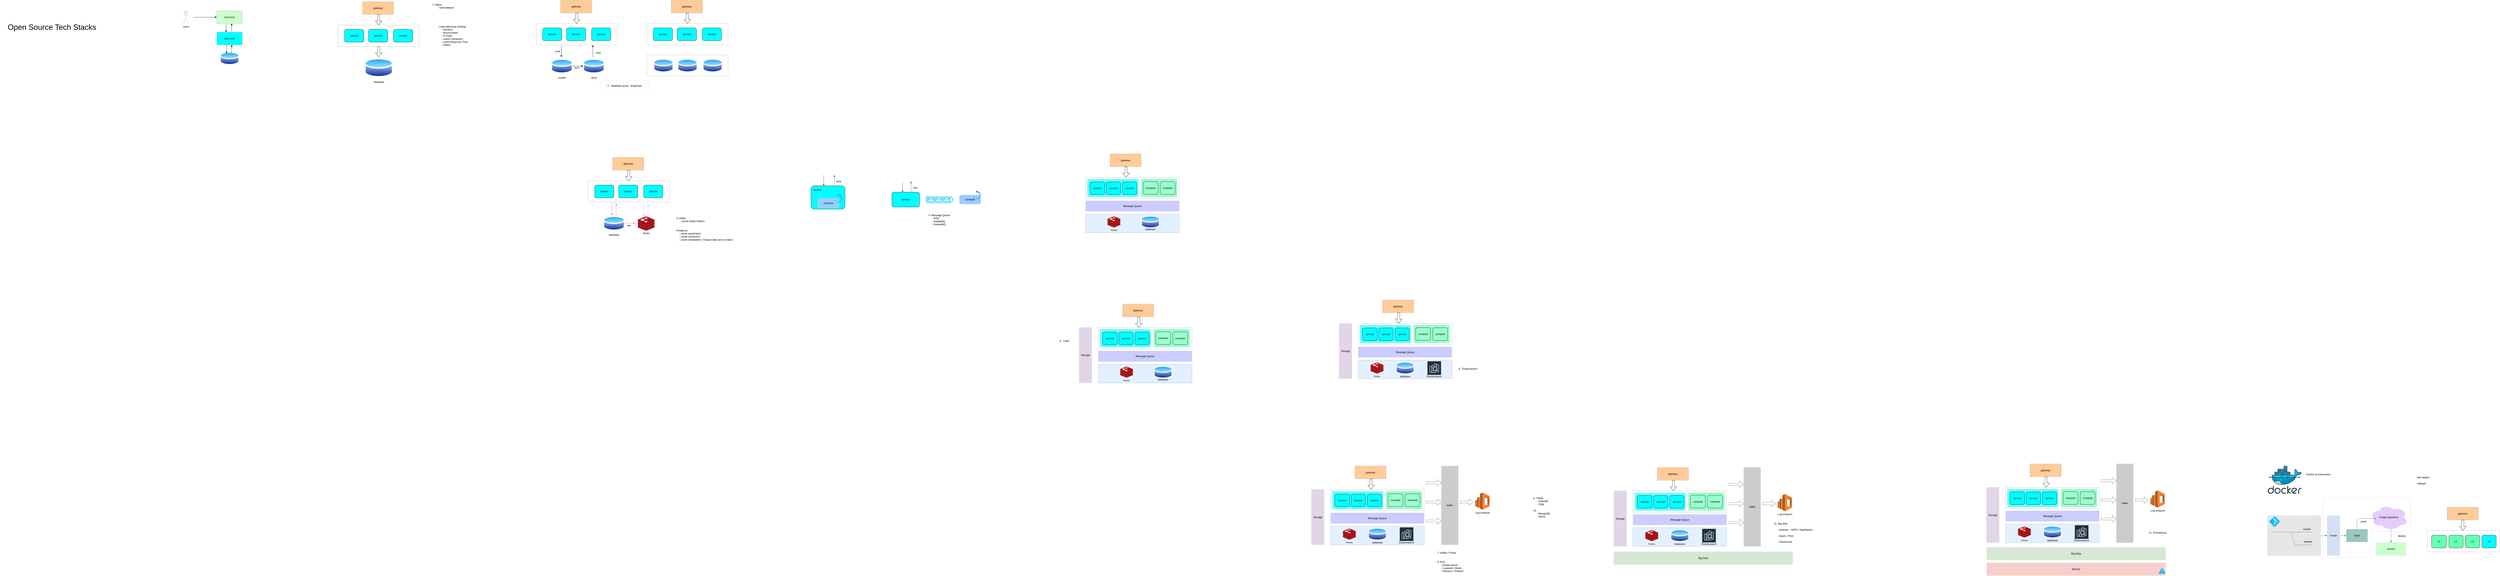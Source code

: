 <mxfile version="14.6.13" type="device"><diagram id="iw6_hsWJocSNKNOqaCIy" name="第 1 页"><mxGraphModel dx="1964" dy="533" grid="1" gridSize="10" guides="1" tooltips="1" connect="1" arrows="1" fold="1" page="1" pageScale="1" pageWidth="827" pageHeight="1169" math="0" shadow="0"><root><mxCell id="0"/><mxCell id="1" parent="0"/><mxCell id="_ILxwFaItza7hz2wW7-1-382" value="" style="rounded=0;whiteSpace=wrap;html=1;strokeColor=#D5E8D4;fillColor=#E6E6E6;" parent="1" vertex="1"><mxGeometry x="9990" y="2483.5" width="250" height="187.5" as="geometry"/></mxCell><mxCell id="_ILxwFaItza7hz2wW7-1-224" value="" style="rounded=0;whiteSpace=wrap;html=1;strokeColor=#B3B3B3;" parent="1" vertex="1"><mxGeometry x="4440" y="894.66" width="440" height="100" as="geometry"/></mxCell><mxCell id="_ILxwFaItza7hz2wW7-1-238" value="" style="rounded=0;whiteSpace=wrap;html=1;strokeColor=#D5E8D4;fillColor=#66FFFF;" parent="1" vertex="1"><mxGeometry x="4447.74" y="902.94" width="239.47" height="84.44" as="geometry"/></mxCell><mxCell id="_ILxwFaItza7hz2wW7-1-237" value="" style="rounded=0;whiteSpace=wrap;html=1;strokeColor=#D5E8D4;fillColor=#99FFCC;" parent="1" vertex="1"><mxGeometry x="4700" y="902.44" width="170" height="84.44" as="geometry"/></mxCell><mxCell id="_ILxwFaItza7hz2wW7-1-74" value="" style="rounded=0;whiteSpace=wrap;html=1;strokeColor=#B3B3B3;" parent="1" vertex="1"><mxGeometry x="2379.99" y="320" width="381" height="100" as="geometry"/></mxCell><mxCell id="_ILxwFaItza7hz2wW7-1-56" value="" style="rounded=0;whiteSpace=wrap;html=1;strokeColor=#B3B3B3;" parent="1" vertex="1"><mxGeometry x="2380" y="173" width="381" height="100" as="geometry"/></mxCell><mxCell id="_ILxwFaItza7hz2wW7-1-1" value="" style="rounded=0;whiteSpace=wrap;html=1;strokeColor=#B3B3B3;" parent="1" vertex="1"><mxGeometry x="930" y="180" width="381" height="100" as="geometry"/></mxCell><mxCell id="_ILxwFaItza7hz2wW7-1-2" value="service" style="rounded=1;whiteSpace=wrap;html=1;fillColor=#00FFFF;" parent="1" vertex="1"><mxGeometry x="960" y="200" width="90" height="60" as="geometry"/></mxCell><mxCell id="_ILxwFaItza7hz2wW7-1-8" value="database" style="aspect=fixed;perimeter=ellipsePerimeter;html=1;align=center;shadow=0;dashed=0;spacingTop=3;image;image=img/lib/active_directory/database.svg;strokeColor=#B3B3B3;fillColor=#B3FF66;" parent="1" vertex="1"><mxGeometry x="1052.93" y="330" width="135.14" height="100" as="geometry"/></mxCell><mxCell id="_ILxwFaItza7hz2wW7-1-9" value="service" style="rounded=1;whiteSpace=wrap;html=1;fillColor=#00FFFF;" parent="1" vertex="1"><mxGeometry x="1072.57" y="200" width="90" height="60" as="geometry"/></mxCell><mxCell id="_ILxwFaItza7hz2wW7-1-10" value="service" style="rounded=1;whiteSpace=wrap;html=1;fillColor=#00FFFF;" parent="1" vertex="1"><mxGeometry x="1190" y="200" width="90" height="60" as="geometry"/></mxCell><mxCell id="_ILxwFaItza7hz2wW7-1-11" value="" style="shape=flexArrow;endArrow=classic;html=1;exitX=0.5;exitY=1;exitDx=0;exitDy=0;entryX=0.5;entryY=0;entryDx=0;entryDy=0;" parent="1" source="_ILxwFaItza7hz2wW7-1-1" target="_ILxwFaItza7hz2wW7-1-8" edge="1"><mxGeometry width="50" height="50" relative="1" as="geometry"><mxPoint x="1150" y="370" as="sourcePoint"/><mxPoint x="1200" y="320" as="targetPoint"/></mxGeometry></mxCell><mxCell id="_ILxwFaItza7hz2wW7-1-13" value="" style="aspect=fixed;perimeter=ellipsePerimeter;html=1;align=center;shadow=0;dashed=0;spacingTop=3;image;image=img/lib/active_directory/database.svg;strokeColor=#B3B3B3;fillColor=#00FFFF;" parent="1" vertex="1"><mxGeometry x="374.73" y="303" width="90.54" height="67" as="geometry"/></mxCell><mxCell id="_ILxwFaItza7hz2wW7-1-14" value="back end" style="rounded=0;whiteSpace=wrap;html=1;strokeColor=#B3B3B3;fillColor=#00FFFF;" parent="1" vertex="1"><mxGeometry x="360" y="213" width="120" height="60" as="geometry"/></mxCell><mxCell id="_ILxwFaItza7hz2wW7-1-15" value="front end" style="rounded=0;whiteSpace=wrap;html=1;strokeColor=#B3B3B3;fillColor=#CCFFCC;" parent="1" vertex="1"><mxGeometry x="360" y="113" width="120" height="60" as="geometry"/></mxCell><mxCell id="_ILxwFaItza7hz2wW7-1-16" value="users" style="shape=umlActor;verticalLabelPosition=bottom;verticalAlign=top;html=1;outlineConnect=0;strokeColor=#B3B3B3;fillColor=#CCFFCC;" parent="1" vertex="1"><mxGeometry x="200" y="113" width="30" height="60" as="geometry"/></mxCell><mxCell id="_ILxwFaItza7hz2wW7-1-19" value="" style="endArrow=classic;html=1;entryX=0;entryY=0.5;entryDx=0;entryDy=0;" parent="1" target="_ILxwFaItza7hz2wW7-1-15" edge="1"><mxGeometry width="50" height="50" relative="1" as="geometry"><mxPoint x="250" y="143" as="sourcePoint"/><mxPoint x="600" y="303" as="targetPoint"/></mxGeometry></mxCell><mxCell id="_ILxwFaItza7hz2wW7-1-20" value="" style="endArrow=classic;html=1;exitX=0.45;exitY=1;exitDx=0;exitDy=0;exitPerimeter=0;entryX=0.45;entryY=0;entryDx=0;entryDy=0;entryPerimeter=0;" parent="1" edge="1"><mxGeometry width="50" height="50" relative="1" as="geometry"><mxPoint x="404" y="173" as="sourcePoint"/><mxPoint x="404" y="213" as="targetPoint"/></mxGeometry></mxCell><mxCell id="_ILxwFaItza7hz2wW7-1-21" value="" style="endArrow=classic;html=1;exitX=0.45;exitY=1;exitDx=0;exitDy=0;exitPerimeter=0;entryX=0.45;entryY=0;entryDx=0;entryDy=0;entryPerimeter=0;" parent="1" edge="1"><mxGeometry width="50" height="50" relative="1" as="geometry"><mxPoint x="405.5" y="273" as="sourcePoint"/><mxPoint x="405.5" y="313" as="targetPoint"/></mxGeometry></mxCell><mxCell id="_ILxwFaItza7hz2wW7-1-22" value="" style="endArrow=classic;html=1;" parent="1" edge="1"><mxGeometry width="50" height="50" relative="1" as="geometry"><mxPoint x="430" y="313" as="sourcePoint"/><mxPoint x="430" y="273" as="targetPoint"/></mxGeometry></mxCell><mxCell id="_ILxwFaItza7hz2wW7-1-23" value="" style="endArrow=classic;html=1;" parent="1" edge="1"><mxGeometry width="50" height="50" relative="1" as="geometry"><mxPoint x="430" y="213" as="sourcePoint"/><mxPoint x="430" y="173" as="targetPoint"/></mxGeometry></mxCell><mxCell id="_ILxwFaItza7hz2wW7-1-25" value="gateway" style="rounded=0;whiteSpace=wrap;html=1;strokeColor=#B3B3B3;fillColor=#FFCC99;" parent="1" vertex="1"><mxGeometry x="1044.03" y="70" width="147.07" height="60" as="geometry"/></mxCell><mxCell id="_ILxwFaItza7hz2wW7-1-26" value="" style="shape=flexArrow;endArrow=classic;html=1;exitX=0.5;exitY=1;exitDx=0;exitDy=0;entryX=0.5;entryY=0;entryDx=0;entryDy=0;" parent="1" edge="1"><mxGeometry width="50" height="50" relative="1" as="geometry"><mxPoint x="1120.08" y="130" as="sourcePoint"/><mxPoint x="1120.08" y="180" as="targetPoint"/></mxGeometry></mxCell><mxCell id="_ILxwFaItza7hz2wW7-1-27" value="1. Nginx:&amp;nbsp;&lt;br&gt;&amp;nbsp; &amp;nbsp; &amp;nbsp; &amp;nbsp; &amp;nbsp; load balance" style="text;html=1;strokeColor=none;fillColor=none;align=left;verticalAlign=top;whiteSpace=wrap;rounded=0;" parent="1" vertex="1"><mxGeometry x="1370" y="70" width="170" height="100" as="geometry"/></mxCell><mxCell id="_ILxwFaItza7hz2wW7-1-28" value="Load balancing strategy:&lt;br&gt;&amp;nbsp; &amp;nbsp; - Random&lt;br&gt;&amp;nbsp; &amp;nbsp; - Round Robin&lt;br&gt;&amp;nbsp; &amp;nbsp; - IP Hash&amp;nbsp;&lt;br&gt;&amp;nbsp; &amp;nbsp; - Least Connection&lt;br&gt;&amp;nbsp; &amp;nbsp; - Least Response Time&lt;br&gt;&amp;nbsp; &amp;nbsp; - Others&amp;nbsp;" style="text;html=1;strokeColor=none;fillColor=none;align=left;verticalAlign=top;whiteSpace=wrap;rounded=0;" parent="1" vertex="1"><mxGeometry x="1400" y="173" width="170" height="117" as="geometry"/></mxCell><mxCell id="_ILxwFaItza7hz2wW7-1-31" value="" style="rounded=0;whiteSpace=wrap;html=1;strokeColor=#B3B3B3;" parent="1" vertex="1"><mxGeometry x="1860" y="173" width="381" height="100" as="geometry"/></mxCell><mxCell id="_ILxwFaItza7hz2wW7-1-32" value="service" style="rounded=1;whiteSpace=wrap;html=1;fillColor=#00FFFF;" parent="1" vertex="1"><mxGeometry x="1890" y="193" width="90" height="60" as="geometry"/></mxCell><mxCell id="_ILxwFaItza7hz2wW7-1-33" value="master" style="aspect=fixed;perimeter=ellipsePerimeter;html=1;align=center;shadow=0;dashed=0;spacingTop=3;image;image=img/lib/active_directory/database.svg;strokeColor=#B3B3B3;fillColor=#B3FF66;" parent="1" vertex="1"><mxGeometry x="1930" y="335" width="101.35" height="75" as="geometry"/></mxCell><mxCell id="_ILxwFaItza7hz2wW7-1-34" value="service" style="rounded=1;whiteSpace=wrap;html=1;fillColor=#00FFFF;" parent="1" vertex="1"><mxGeometry x="2002.57" y="193" width="90" height="60" as="geometry"/></mxCell><mxCell id="_ILxwFaItza7hz2wW7-1-35" value="service" style="rounded=1;whiteSpace=wrap;html=1;fillColor=#00FFFF;" parent="1" vertex="1"><mxGeometry x="2120" y="193" width="90" height="60" as="geometry"/></mxCell><mxCell id="_ILxwFaItza7hz2wW7-1-37" value="gateway" style="rounded=0;whiteSpace=wrap;html=1;strokeColor=#B3B3B3;fillColor=#FFCC99;" parent="1" vertex="1"><mxGeometry x="1974.03" y="63" width="147.07" height="60" as="geometry"/></mxCell><mxCell id="_ILxwFaItza7hz2wW7-1-38" value="" style="shape=flexArrow;endArrow=classic;html=1;exitX=0.5;exitY=1;exitDx=0;exitDy=0;entryX=0.5;entryY=0;entryDx=0;entryDy=0;" parent="1" edge="1"><mxGeometry width="50" height="50" relative="1" as="geometry"><mxPoint x="2050.08" y="123" as="sourcePoint"/><mxPoint x="2050.08" y="173" as="targetPoint"/></mxGeometry></mxCell><mxCell id="_ILxwFaItza7hz2wW7-1-42" value="slave" style="aspect=fixed;perimeter=ellipsePerimeter;html=1;align=center;shadow=0;dashed=0;spacingTop=3;image;image=img/lib/active_directory/database.svg;strokeColor=#B3B3B3;fillColor=#B3FF66;" parent="1" vertex="1"><mxGeometry x="2080" y="335" width="101.35" height="75" as="geometry"/></mxCell><mxCell id="_ILxwFaItza7hz2wW7-1-48" value="" style="endArrow=classic;html=1;exitX=1;exitY=0.5;exitDx=0;exitDy=0;entryX=0;entryY=0.5;entryDx=0;entryDy=0;" parent="1" source="_ILxwFaItza7hz2wW7-1-33" target="_ILxwFaItza7hz2wW7-1-42" edge="1"><mxGeometry width="50" height="50" relative="1" as="geometry"><mxPoint x="2030" y="330" as="sourcePoint"/><mxPoint x="2080" y="280" as="targetPoint"/></mxGeometry></mxCell><mxCell id="_ILxwFaItza7hz2wW7-1-49" value="" style="endArrow=classic;html=1;exitX=0.311;exitY=1.012;exitDx=0;exitDy=0;exitPerimeter=0;" parent="1" source="_ILxwFaItza7hz2wW7-1-31" edge="1"><mxGeometry width="50" height="50" relative="1" as="geometry"><mxPoint x="2030" y="330" as="sourcePoint"/><mxPoint x="1978" y="330" as="targetPoint"/></mxGeometry></mxCell><mxCell id="_ILxwFaItza7hz2wW7-1-50" value="write" style="edgeLabel;html=1;align=center;verticalAlign=middle;resizable=0;points=[];" parent="_ILxwFaItza7hz2wW7-1-49" vertex="1" connectable="0"><mxGeometry x="-0.074" y="-3" relative="1" as="geometry"><mxPoint x="-15" y="3" as="offset"/></mxGeometry></mxCell><mxCell id="_ILxwFaItza7hz2wW7-1-51" value="sync" style="text;html=1;align=center;verticalAlign=middle;resizable=0;points=[];autosize=1;strokeColor=none;" parent="1" vertex="1"><mxGeometry x="2031.35" y="370" width="40" height="20" as="geometry"/></mxCell><mxCell id="_ILxwFaItza7hz2wW7-1-52" value="" style="endArrow=classic;html=1;" parent="1" edge="1"><mxGeometry width="50" height="50" relative="1" as="geometry"><mxPoint x="2126" y="330" as="sourcePoint"/><mxPoint x="2126" y="274" as="targetPoint"/></mxGeometry></mxCell><mxCell id="_ILxwFaItza7hz2wW7-1-54" value="read" style="text;html=1;align=center;verticalAlign=middle;resizable=0;points=[];autosize=1;strokeColor=none;" parent="1" vertex="1"><mxGeometry x="2130" y="300" width="40" height="20" as="geometry"/></mxCell><mxCell id="_ILxwFaItza7hz2wW7-1-57" value="service" style="rounded=1;whiteSpace=wrap;html=1;fillColor=#00FFFF;" parent="1" vertex="1"><mxGeometry x="2410" y="193" width="90" height="60" as="geometry"/></mxCell><mxCell id="_ILxwFaItza7hz2wW7-1-58" value="" style="aspect=fixed;perimeter=ellipsePerimeter;html=1;align=center;shadow=0;dashed=0;spacingTop=3;image;image=img/lib/active_directory/database.svg;strokeColor=#B3B3B3;fillColor=#B3FF66;" parent="1" vertex="1"><mxGeometry x="2410" y="335" width="94.59" height="70" as="geometry"/></mxCell><mxCell id="_ILxwFaItza7hz2wW7-1-59" value="service" style="rounded=1;whiteSpace=wrap;html=1;fillColor=#00FFFF;" parent="1" vertex="1"><mxGeometry x="2522.57" y="193" width="90" height="60" as="geometry"/></mxCell><mxCell id="_ILxwFaItza7hz2wW7-1-60" value="service" style="rounded=1;whiteSpace=wrap;html=1;fillColor=#00FFFF;" parent="1" vertex="1"><mxGeometry x="2640" y="193" width="90" height="60" as="geometry"/></mxCell><mxCell id="_ILxwFaItza7hz2wW7-1-61" value="gateway" style="rounded=0;whiteSpace=wrap;html=1;strokeColor=#B3B3B3;fillColor=#FFCC99;" parent="1" vertex="1"><mxGeometry x="2494.03" y="63" width="147.07" height="60" as="geometry"/></mxCell><mxCell id="_ILxwFaItza7hz2wW7-1-62" value="" style="shape=flexArrow;endArrow=classic;html=1;exitX=0.5;exitY=1;exitDx=0;exitDy=0;entryX=0.5;entryY=0;entryDx=0;entryDy=0;" parent="1" edge="1"><mxGeometry width="50" height="50" relative="1" as="geometry"><mxPoint x="2570.08" y="123" as="sourcePoint"/><mxPoint x="2570.08" y="173" as="targetPoint"/></mxGeometry></mxCell><mxCell id="_ILxwFaItza7hz2wW7-1-72" value="" style="aspect=fixed;perimeter=ellipsePerimeter;html=1;align=center;shadow=0;dashed=0;spacingTop=3;image;image=img/lib/active_directory/database.svg;strokeColor=#B3B3B3;fillColor=#B3FF66;" parent="1" vertex="1"><mxGeometry x="2523.2" y="335" width="94.59" height="70" as="geometry"/></mxCell><mxCell id="_ILxwFaItza7hz2wW7-1-73" value="" style="aspect=fixed;perimeter=ellipsePerimeter;html=1;align=center;shadow=0;dashed=0;spacingTop=3;image;image=img/lib/active_directory/database.svg;strokeColor=#B3B3B3;fillColor=#B3FF66;" parent="1" vertex="1"><mxGeometry x="2641.1" y="335" width="94.59" height="70" as="geometry"/></mxCell><mxCell id="_ILxwFaItza7hz2wW7-1-77" value="2.&amp;nbsp; database proxy : kingshard" style="rounded=0;whiteSpace=wrap;html=1;strokeColor=#D5E8D4;fillColor=#FFFFFF;" parent="1" vertex="1"><mxGeometry x="2160" y="440" width="230" height="50" as="geometry"/></mxCell><mxCell id="_ILxwFaItza7hz2wW7-1-78" value="" style="rounded=0;whiteSpace=wrap;html=1;strokeColor=#B3B3B3;" parent="1" vertex="1"><mxGeometry x="2104.5" y="911.16" width="381" height="100" as="geometry"/></mxCell><mxCell id="_ILxwFaItza7hz2wW7-1-79" value="service" style="rounded=1;whiteSpace=wrap;html=1;fillColor=#00FFFF;" parent="1" vertex="1"><mxGeometry x="2134.5" y="931.16" width="90" height="60" as="geometry"/></mxCell><mxCell id="_ILxwFaItza7hz2wW7-1-80" value="database" style="aspect=fixed;perimeter=ellipsePerimeter;html=1;align=center;shadow=0;dashed=0;spacingTop=3;image;image=img/lib/active_directory/database.svg;strokeColor=#B3B3B3;fillColor=#B3FF66;" parent="1" vertex="1"><mxGeometry x="2174.5" y="1073.16" width="101.35" height="75" as="geometry"/></mxCell><mxCell id="_ILxwFaItza7hz2wW7-1-81" value="service" style="rounded=1;whiteSpace=wrap;html=1;fillColor=#00FFFF;" parent="1" vertex="1"><mxGeometry x="2247.07" y="931.16" width="90" height="60" as="geometry"/></mxCell><mxCell id="_ILxwFaItza7hz2wW7-1-82" value="service" style="rounded=1;whiteSpace=wrap;html=1;fillColor=#00FFFF;" parent="1" vertex="1"><mxGeometry x="2364.5" y="931.16" width="90" height="60" as="geometry"/></mxCell><mxCell id="_ILxwFaItza7hz2wW7-1-83" value="gateway" style="rounded=0;whiteSpace=wrap;html=1;strokeColor=#B3B3B3;fillColor=#FFCC99;" parent="1" vertex="1"><mxGeometry x="2218.53" y="801.16" width="147.07" height="60" as="geometry"/></mxCell><mxCell id="_ILxwFaItza7hz2wW7-1-84" value="" style="shape=flexArrow;endArrow=classic;html=1;exitX=0.5;exitY=1;exitDx=0;exitDy=0;entryX=0.5;entryY=0;entryDx=0;entryDy=0;" parent="1" edge="1"><mxGeometry width="50" height="50" relative="1" as="geometry"><mxPoint x="2294.58" y="861.16" as="sourcePoint"/><mxPoint x="2294.58" y="911.16" as="targetPoint"/></mxGeometry></mxCell><mxCell id="_ILxwFaItza7hz2wW7-1-86" value="" style="endArrow=classic;html=1;exitX=1;exitY=0.5;exitDx=0;exitDy=0;entryX=0;entryY=0.5;entryDx=0;entryDy=0;strokeColor=#FF6666;" parent="1" source="_ILxwFaItza7hz2wW7-1-80" edge="1"><mxGeometry width="50" height="50" relative="1" as="geometry"><mxPoint x="2274.5" y="1068.16" as="sourcePoint"/><mxPoint x="2324.5" y="1110.66" as="targetPoint"/></mxGeometry></mxCell><mxCell id="_ILxwFaItza7hz2wW7-1-89" value="set" style="text;html=1;align=center;verticalAlign=middle;resizable=0;points=[];autosize=1;strokeColor=none;" parent="1" vertex="1"><mxGeometry x="2280" y="1111.16" width="30" height="20" as="geometry"/></mxCell><mxCell id="_ILxwFaItza7hz2wW7-1-90" value="" style="endArrow=classic;html=1;fillColor=#66FFB3;strokeColor=#CC99FF;" parent="1" edge="1"><mxGeometry width="50" height="50" relative="1" as="geometry"><mxPoint x="2364.5" y="1019.66" as="sourcePoint"/><mxPoint x="2364.5" y="1076.66" as="targetPoint"/></mxGeometry></mxCell><mxCell id="_ILxwFaItza7hz2wW7-1-92" value="Redis" style="aspect=fixed;html=1;points=[];align=center;image;fontSize=12;image=img/lib/mscae/Cache_Redis_Product.svg;strokeColor=#D5E8D4;fillColor=#FFFFFF;" parent="1" vertex="1"><mxGeometry x="2337.07" y="1078.6" width="78.43" height="65.88" as="geometry"/></mxCell><mxCell id="_ILxwFaItza7hz2wW7-1-96" value="" style="endArrow=classic;html=1;strokeColor=#CC99FF;" parent="1" edge="1"><mxGeometry width="50" height="50" relative="1" as="geometry"><mxPoint x="2385.5" y="1076.16" as="sourcePoint"/><mxPoint x="2385.5" y="1020.16" as="targetPoint"/></mxGeometry></mxCell><mxCell id="_ILxwFaItza7hz2wW7-1-97" value="" style="endArrow=classic;html=1;fillColor=#66FFB3;strokeColor=#FF6666;" parent="1" edge="1"><mxGeometry width="50" height="50" relative="1" as="geometry"><mxPoint x="2215.5" y="1016.16" as="sourcePoint"/><mxPoint x="2215.5" y="1073.16" as="targetPoint"/></mxGeometry></mxCell><mxCell id="_ILxwFaItza7hz2wW7-1-99" value="" style="endArrow=classic;html=1;strokeColor=#FF6666;" parent="1" edge="1"><mxGeometry width="50" height="50" relative="1" as="geometry"><mxPoint x="2235.5" y="1073.16" as="sourcePoint"/><mxPoint x="2235.5" y="1017.16" as="targetPoint"/></mxGeometry></mxCell><mxCell id="_ILxwFaItza7hz2wW7-1-100" value="3. Redis&amp;nbsp;&lt;br&gt;&amp;nbsp; &amp;nbsp; &amp;nbsp; &amp;nbsp;Cache Aside Pattern&lt;br&gt;&lt;br&gt;&lt;br&gt;Problems:&lt;br&gt;&amp;nbsp; &amp;nbsp; - cache panetration&lt;br&gt;&amp;nbsp; &amp;nbsp; - cache avalanche&lt;br&gt;&amp;nbsp; &amp;nbsp; - cache breakdown ( hotspot data set is invalid )" style="text;html=1;strokeColor=none;fillColor=none;align=left;verticalAlign=top;whiteSpace=wrap;rounded=0;" parent="1" vertex="1"><mxGeometry x="2515.5" y="1073.16" width="290" height="128.88" as="geometry"/></mxCell><mxCell id="_ILxwFaItza7hz2wW7-1-101" value="" style="rounded=1;whiteSpace=wrap;html=1;fillColor=#00FFFF;" parent="1" vertex="1"><mxGeometry x="3150" y="934.22" width="160.01" height="110" as="geometry"/></mxCell><mxCell id="_ILxwFaItza7hz2wW7-1-102" value="compute" style="rounded=1;whiteSpace=wrap;html=1;strokeColor=#D5E8D4;fillColor=#99CCFF;" parent="1" vertex="1"><mxGeometry x="3182.01" y="994.22" width="100" height="43" as="geometry"/></mxCell><mxCell id="_ILxwFaItza7hz2wW7-1-103" value="service" style="text;html=1;strokeColor=none;fillColor=none;align=center;verticalAlign=middle;whiteSpace=wrap;rounded=0;" parent="1" vertex="1"><mxGeometry x="3160.01" y="944.22" width="40" height="20" as="geometry"/></mxCell><mxCell id="_ILxwFaItza7hz2wW7-1-105" value="" style="html=1;aspect=fixed;strokeColor=none;shadow=0;align=center;verticalAlign=top;fillColor=#3B8DF1;shape=mxgraph.gcp2.loading_2" parent="1" vertex="1"><mxGeometry x="3260" y="974.22" width="37.2" height="40" as="geometry"/></mxCell><mxCell id="_ILxwFaItza7hz2wW7-1-106" value="" style="endArrow=classic;html=1;strokeColor=#4D4D4D;fillColor=#66FFB3;" parent="1" edge="1"><mxGeometry width="50" height="50" relative="1" as="geometry"><mxPoint x="3210" y="884.22" as="sourcePoint"/><mxPoint x="3210" y="934.22" as="targetPoint"/></mxGeometry></mxCell><mxCell id="_ILxwFaItza7hz2wW7-1-107" value="" style="endArrow=classic;html=1;strokeColor=#4D4D4D;fillColor=#66FFB3;" parent="1" edge="1"><mxGeometry width="50" height="50" relative="1" as="geometry"><mxPoint x="3260" y="934.22" as="sourcePoint"/><mxPoint x="3260" y="884.22" as="targetPoint"/></mxGeometry></mxCell><mxCell id="_ILxwFaItza7hz2wW7-1-108" value="slow" style="text;html=1;align=center;verticalAlign=middle;resizable=0;points=[];autosize=1;strokeColor=none;" parent="1" vertex="1"><mxGeometry x="3260" y="904.22" width="40" height="20" as="geometry"/></mxCell><mxCell id="_ILxwFaItza7hz2wW7-1-109" value="service" style="rounded=1;whiteSpace=wrap;html=1;fillColor=#00FFFF;" parent="1" vertex="1"><mxGeometry x="3530" y="964.22" width="130" height="70" as="geometry"/></mxCell><mxCell id="_ILxwFaItza7hz2wW7-1-110" value="compute" style="rounded=1;whiteSpace=wrap;html=1;strokeColor=#D5E8D4;fillColor=#99CCFF;" parent="1" vertex="1"><mxGeometry x="3847.2" y="977.72" width="100" height="43" as="geometry"/></mxCell><mxCell id="_ILxwFaItza7hz2wW7-1-112" value="" style="html=1;aspect=fixed;strokeColor=none;shadow=0;align=center;verticalAlign=top;fillColor=#3B8DF1;shape=mxgraph.gcp2.loading_2" parent="1" vertex="1"><mxGeometry x="3910" y="957.72" width="37.2" height="40" as="geometry"/></mxCell><mxCell id="_ILxwFaItza7hz2wW7-1-113" value="" style="endArrow=classic;html=1;strokeColor=#4D4D4D;fillColor=#66FFB3;" parent="1" edge="1"><mxGeometry width="50" height="50" relative="1" as="geometry"><mxPoint x="3580" y="914.22" as="sourcePoint"/><mxPoint x="3580" y="964.22" as="targetPoint"/></mxGeometry></mxCell><mxCell id="_ILxwFaItza7hz2wW7-1-114" value="" style="endArrow=classic;html=1;strokeColor=#4D4D4D;fillColor=#66FFB3;" parent="1" edge="1"><mxGeometry width="50" height="50" relative="1" as="geometry"><mxPoint x="3620" y="964.22" as="sourcePoint"/><mxPoint x="3620" y="914.22" as="targetPoint"/></mxGeometry></mxCell><mxCell id="_ILxwFaItza7hz2wW7-1-115" value="fast" style="text;html=1;align=center;verticalAlign=middle;resizable=0;points=[];autosize=1;strokeColor=none;" parent="1" vertex="1"><mxGeometry x="3625" y="934.22" width="30" height="20" as="geometry"/></mxCell><mxCell id="_ILxwFaItza7hz2wW7-1-117" value="" style="verticalLabelPosition=bottom;html=1;verticalAlign=top;align=center;strokeColor=none;fillColor=#00BEF2;shape=mxgraph.azure.queue_generic;pointerEvents=1;" parent="1" vertex="1"><mxGeometry x="3690" y="984.22" width="130" height="31.12" as="geometry"/></mxCell><mxCell id="_ILxwFaItza7hz2wW7-1-119" value="4. Message Queue&lt;br&gt;&amp;nbsp; &amp;nbsp; &amp;nbsp;- NSQ&lt;br&gt;&amp;nbsp; &amp;nbsp; &amp;nbsp;- RabbitMQ&lt;br&gt;&amp;nbsp; &amp;nbsp; &amp;nbsp;- RocketMQ&lt;br&gt;&amp;nbsp;&amp;nbsp;" style="text;html=1;strokeColor=none;fillColor=none;align=left;verticalAlign=top;whiteSpace=wrap;rounded=0;" parent="1" vertex="1"><mxGeometry x="3700" y="1059.28" width="220" height="88.88" as="geometry"/></mxCell><mxCell id="_ILxwFaItza7hz2wW7-1-158" value="" style="shape=flexArrow;endArrow=classic;html=1;strokeColor=#666666;fillColor=#FFFFFF;" parent="1" edge="1"><mxGeometry width="50" height="50" relative="1" as="geometry"><mxPoint x="6197.64" y="2420.82" as="sourcePoint"/><mxPoint x="6260" y="2420" as="targetPoint"/></mxGeometry></mxCell><mxCell id="_ILxwFaItza7hz2wW7-1-159" value="7. Kafka / Pulsar&lt;br&gt;&lt;br&gt;&lt;br&gt;8. ELK&lt;br&gt;&amp;nbsp; &amp;nbsp; &amp;nbsp;- Elasticsearch&lt;br&gt;&amp;nbsp; &amp;nbsp; &amp;nbsp;- Logstash / Beats&lt;br&gt;&amp;nbsp; &amp;nbsp; &amp;nbsp;- Kinbana / Grafana" style="text;html=1;strokeColor=none;fillColor=none;align=left;verticalAlign=top;whiteSpace=wrap;rounded=0;" parent="1" vertex="1"><mxGeometry x="6090" y="2643.7" width="200" height="112.59" as="geometry"/></mxCell><mxCell id="_ILxwFaItza7hz2wW7-1-160" value="11. Big data&lt;br&gt;&lt;br&gt;&amp;nbsp; &amp;nbsp; &amp;nbsp;- Hadoop :&amp;nbsp; HDFS / MapRedue&lt;br&gt;&lt;br&gt;&amp;nbsp; &amp;nbsp; &amp;nbsp;- Spark / Flink&lt;br&gt;&lt;br&gt;&amp;nbsp; &amp;nbsp; &amp;nbsp;- ClickHouse" style="text;html=1;strokeColor=none;fillColor=none;align=left;verticalAlign=top;whiteSpace=wrap;rounded=0;" parent="1" vertex="1"><mxGeometry x="7670" y="2507.41" width="200" height="112.59" as="geometry"/></mxCell><mxCell id="_ILxwFaItza7hz2wW7-1-161" value="9. TSDB&lt;br&gt;&amp;nbsp; &amp;nbsp; &amp;nbsp;- InfluxDB&lt;br&gt;&amp;nbsp; &amp;nbsp; &amp;nbsp;- TiDB&lt;br&gt;&lt;br&gt;10&amp;nbsp; &amp;nbsp;&amp;nbsp;&lt;br&gt;&amp;nbsp; &amp;nbsp; &amp;nbsp;- MongoDB&lt;br&gt;&amp;nbsp; &amp;nbsp; &amp;nbsp;- Neo4j&lt;br&gt;&amp;nbsp; &amp;nbsp;" style="text;html=1;strokeColor=none;fillColor=none;align=left;verticalAlign=top;whiteSpace=wrap;rounded=0;" parent="1" vertex="1"><mxGeometry x="6540" y="2387.5" width="200" height="112.59" as="geometry"/></mxCell><mxCell id="_ILxwFaItza7hz2wW7-1-162" value="12. Prometheus" style="text;html=1;strokeColor=none;fillColor=none;align=left;verticalAlign=top;whiteSpace=wrap;rounded=0;" parent="1" vertex="1"><mxGeometry x="9430" y="2550.0" width="200" height="112.59" as="geometry"/></mxCell><mxCell id="_ILxwFaItza7hz2wW7-1-163" value="Docker &amp;amp; Kubernetes" style="text;html=1;strokeColor=none;fillColor=none;align=left;verticalAlign=top;whiteSpace=wrap;rounded=0;" parent="1" vertex="1"><mxGeometry x="10170" y="2275.5" width="180" height="45.5" as="geometry"/></mxCell><mxCell id="_ILxwFaItza7hz2wW7-1-164" value="" style="aspect=fixed;html=1;points=[];align=center;image;fontSize=12;image=img/lib/mscae/Docker.svg;strokeColor=#D5E8D4;fillColor=#CCCCCC;" parent="1" vertex="1"><mxGeometry x="9990.63" y="2250" width="159.76" height="131" as="geometry"/></mxCell><mxCell id="_ILxwFaItza7hz2wW7-1-223" value="" style="rounded=0;whiteSpace=wrap;html=1;strokeColor=#B3B3B3;fillColor=#E3F0FF;" parent="1" vertex="1"><mxGeometry x="4440" y="1067.75" width="440" height="87.41" as="geometry"/></mxCell><mxCell id="_ILxwFaItza7hz2wW7-1-225" value="service" style="rounded=1;whiteSpace=wrap;html=1;fillColor=#00FFFF;" parent="1" vertex="1"><mxGeometry x="4460" y="916.16" width="70" height="60" as="geometry"/></mxCell><mxCell id="_ILxwFaItza7hz2wW7-1-226" value="service" style="rounded=1;whiteSpace=wrap;html=1;fillColor=#00FFFF;" parent="1" vertex="1"><mxGeometry x="4536.79" y="916.16" width="67.43" height="60" as="geometry"/></mxCell><mxCell id="_ILxwFaItza7hz2wW7-1-227" value="compute" style="rounded=1;whiteSpace=wrap;html=1;fillColor=#99FFCC;" parent="1" vertex="1"><mxGeometry x="4710" y="914.66" width="70" height="60" as="geometry"/></mxCell><mxCell id="_ILxwFaItza7hz2wW7-1-228" value="gateway" style="rounded=0;whiteSpace=wrap;html=1;strokeColor=#B3B3B3;fillColor=#FFCC99;" parent="1" vertex="1"><mxGeometry x="4554.03" y="784.66" width="147.07" height="60" as="geometry"/></mxCell><mxCell id="_ILxwFaItza7hz2wW7-1-229" value="" style="shape=flexArrow;endArrow=classic;html=1;exitX=0.5;exitY=1;exitDx=0;exitDy=0;entryX=0.5;entryY=0;entryDx=0;entryDy=0;" parent="1" edge="1"><mxGeometry width="50" height="50" relative="1" as="geometry"><mxPoint x="4630.08" y="844.66" as="sourcePoint"/><mxPoint x="4630.08" y="894.66" as="targetPoint"/></mxGeometry></mxCell><mxCell id="_ILxwFaItza7hz2wW7-1-230" value="" style="aspect=fixed;perimeter=ellipsePerimeter;html=1;align=center;shadow=0;dashed=0;spacingTop=3;image;image=img/lib/active_directory/database.svg;strokeColor=#B3B3B3;fillColor=#B3FF66;" parent="1" vertex="1"><mxGeometry x="4700" y="1071.66" width="88.39" height="65.41" as="geometry"/></mxCell><mxCell id="_ILxwFaItza7hz2wW7-1-231" value="Redis" style="aspect=fixed;html=1;points=[];align=center;image;fontSize=12;image=img/lib/mscae/Cache_Redis_Product.svg;strokeColor=#D5E8D4;fillColor=#FFFFFF;" parent="1" vertex="1"><mxGeometry x="4542.49" y="1078.6" width="60.53" height="50.85" as="geometry"/></mxCell><mxCell id="_ILxwFaItza7hz2wW7-1-232" value="database" style="text;html=1;strokeColor=none;fillColor=none;align=center;verticalAlign=middle;whiteSpace=wrap;rounded=0;" parent="1" vertex="1"><mxGeometry x="4724.19" y="1129.45" width="40" height="20" as="geometry"/></mxCell><mxCell id="_ILxwFaItza7hz2wW7-1-235" value="Message Queue" style="rounded=0;whiteSpace=wrap;html=1;strokeColor=#D5E8D4;fillColor=#CCCCFF;" parent="1" vertex="1"><mxGeometry x="4440" y="1004.66" width="440" height="50" as="geometry"/></mxCell><mxCell id="_ILxwFaItza7hz2wW7-1-239" value="service" style="rounded=1;whiteSpace=wrap;html=1;fillColor=#00FFFF;" parent="1" vertex="1"><mxGeometry x="4612.57" y="916.16" width="67.43" height="60" as="geometry"/></mxCell><mxCell id="_ILxwFaItza7hz2wW7-1-240" value="compute" style="rounded=1;whiteSpace=wrap;html=1;fillColor=#99FFCC;" parent="1" vertex="1"><mxGeometry x="4790" y="915.16" width="70" height="60" as="geometry"/></mxCell><mxCell id="_ILxwFaItza7hz2wW7-1-241" value="" style="rounded=0;whiteSpace=wrap;html=1;strokeColor=#B3B3B3;" parent="1" vertex="1"><mxGeometry x="4499.25" y="1600" width="440" height="100" as="geometry"/></mxCell><mxCell id="_ILxwFaItza7hz2wW7-1-242" value="" style="rounded=0;whiteSpace=wrap;html=1;strokeColor=#D5E8D4;fillColor=#66FFFF;" parent="1" vertex="1"><mxGeometry x="4506.99" y="1608.28" width="239.47" height="84.44" as="geometry"/></mxCell><mxCell id="_ILxwFaItza7hz2wW7-1-243" value="" style="rounded=0;whiteSpace=wrap;html=1;strokeColor=#D5E8D4;fillColor=#99FFCC;" parent="1" vertex="1"><mxGeometry x="4759.25" y="1607.78" width="170" height="84.44" as="geometry"/></mxCell><mxCell id="_ILxwFaItza7hz2wW7-1-244" value="" style="rounded=0;whiteSpace=wrap;html=1;strokeColor=#B3B3B3;fillColor=#E3F0FF;" parent="1" vertex="1"><mxGeometry x="4499.25" y="1773.09" width="440" height="87.41" as="geometry"/></mxCell><mxCell id="_ILxwFaItza7hz2wW7-1-245" value="service" style="rounded=1;whiteSpace=wrap;html=1;fillColor=#00FFFF;" parent="1" vertex="1"><mxGeometry x="4519.25" y="1621.5" width="70" height="60" as="geometry"/></mxCell><mxCell id="_ILxwFaItza7hz2wW7-1-246" value="service" style="rounded=1;whiteSpace=wrap;html=1;fillColor=#00FFFF;" parent="1" vertex="1"><mxGeometry x="4596.04" y="1621.5" width="67.43" height="60" as="geometry"/></mxCell><mxCell id="_ILxwFaItza7hz2wW7-1-247" value="compute" style="rounded=1;whiteSpace=wrap;html=1;fillColor=#99FFCC;" parent="1" vertex="1"><mxGeometry x="4769.25" y="1620" width="70" height="60" as="geometry"/></mxCell><mxCell id="_ILxwFaItza7hz2wW7-1-248" value="gateway" style="rounded=0;whiteSpace=wrap;html=1;strokeColor=#B3B3B3;fillColor=#FFCC99;" parent="1" vertex="1"><mxGeometry x="4613.28" y="1490" width="147.07" height="60" as="geometry"/></mxCell><mxCell id="_ILxwFaItza7hz2wW7-1-249" value="" style="shape=flexArrow;endArrow=classic;html=1;exitX=0.5;exitY=1;exitDx=0;exitDy=0;entryX=0.5;entryY=0;entryDx=0;entryDy=0;" parent="1" edge="1"><mxGeometry width="50" height="50" relative="1" as="geometry"><mxPoint x="4689.33" y="1550" as="sourcePoint"/><mxPoint x="4689.33" y="1600" as="targetPoint"/></mxGeometry></mxCell><mxCell id="_ILxwFaItza7hz2wW7-1-250" value="" style="aspect=fixed;perimeter=ellipsePerimeter;html=1;align=center;shadow=0;dashed=0;spacingTop=3;image;image=img/lib/active_directory/database.svg;strokeColor=#B3B3B3;fillColor=#B3FF66;" parent="1" vertex="1"><mxGeometry x="4759.25" y="1777" width="88.39" height="65.41" as="geometry"/></mxCell><mxCell id="_ILxwFaItza7hz2wW7-1-251" value="Redis" style="aspect=fixed;html=1;points=[];align=center;image;fontSize=12;image=img/lib/mscae/Cache_Redis_Product.svg;strokeColor=#D5E8D4;fillColor=#FFFFFF;" parent="1" vertex="1"><mxGeometry x="4601.74" y="1783.94" width="60.53" height="50.85" as="geometry"/></mxCell><mxCell id="_ILxwFaItza7hz2wW7-1-252" value="database" style="text;html=1;strokeColor=none;fillColor=none;align=center;verticalAlign=middle;whiteSpace=wrap;rounded=0;" parent="1" vertex="1"><mxGeometry x="4783.44" y="1834.79" width="40" height="20" as="geometry"/></mxCell><mxCell id="_ILxwFaItza7hz2wW7-1-253" value="Storage" style="rounded=0;whiteSpace=wrap;html=1;strokeColor=#D5E8D4;fillColor=#E1D5E7;" parent="1" vertex="1"><mxGeometry x="4409.25" y="1600" width="60" height="260" as="geometry"/></mxCell><mxCell id="_ILxwFaItza7hz2wW7-1-254" value="5.&amp;nbsp; Ceph" style="text;html=1;align=center;verticalAlign=middle;resizable=0;points=[];autosize=1;strokeColor=none;" parent="1" vertex="1"><mxGeometry x="4310" y="1653.22" width="60" height="20" as="geometry"/></mxCell><mxCell id="_ILxwFaItza7hz2wW7-1-255" value="Message Queue" style="rounded=0;whiteSpace=wrap;html=1;strokeColor=#D5E8D4;fillColor=#CCCCFF;" parent="1" vertex="1"><mxGeometry x="4499.25" y="1710" width="440" height="50" as="geometry"/></mxCell><mxCell id="_ILxwFaItza7hz2wW7-1-256" value="service" style="rounded=1;whiteSpace=wrap;html=1;fillColor=#00FFFF;" parent="1" vertex="1"><mxGeometry x="4671.82" y="1621.5" width="67.43" height="60" as="geometry"/></mxCell><mxCell id="_ILxwFaItza7hz2wW7-1-257" value="compute" style="rounded=1;whiteSpace=wrap;html=1;fillColor=#99FFCC;" parent="1" vertex="1"><mxGeometry x="4849.25" y="1620.5" width="70" height="60" as="geometry"/></mxCell><mxCell id="_ILxwFaItza7hz2wW7-1-275" value="" style="rounded=0;whiteSpace=wrap;html=1;strokeColor=#B3B3B3;" parent="1" vertex="1"><mxGeometry x="5720" y="1580.5" width="440" height="100" as="geometry"/></mxCell><mxCell id="_ILxwFaItza7hz2wW7-1-276" value="" style="rounded=0;whiteSpace=wrap;html=1;strokeColor=#D5E8D4;fillColor=#66FFFF;" parent="1" vertex="1"><mxGeometry x="5727.74" y="1588.78" width="239.47" height="84.44" as="geometry"/></mxCell><mxCell id="_ILxwFaItza7hz2wW7-1-277" value="" style="rounded=0;whiteSpace=wrap;html=1;strokeColor=#D5E8D4;fillColor=#99FFCC;" parent="1" vertex="1"><mxGeometry x="5980" y="1588.28" width="170" height="84.44" as="geometry"/></mxCell><mxCell id="_ILxwFaItza7hz2wW7-1-278" value="" style="rounded=0;whiteSpace=wrap;html=1;strokeColor=#B3B3B3;fillColor=#E3F0FF;" parent="1" vertex="1"><mxGeometry x="5720" y="1753.09" width="440" height="87.41" as="geometry"/></mxCell><mxCell id="_ILxwFaItza7hz2wW7-1-279" value="service" style="rounded=1;whiteSpace=wrap;html=1;fillColor=#00FFFF;" parent="1" vertex="1"><mxGeometry x="5740" y="1602" width="70" height="60" as="geometry"/></mxCell><mxCell id="_ILxwFaItza7hz2wW7-1-280" value="service" style="rounded=1;whiteSpace=wrap;html=1;fillColor=#00FFFF;" parent="1" vertex="1"><mxGeometry x="5816.79" y="1602" width="67.43" height="60" as="geometry"/></mxCell><mxCell id="_ILxwFaItza7hz2wW7-1-281" value="compute" style="rounded=1;whiteSpace=wrap;html=1;fillColor=#99FFCC;" parent="1" vertex="1"><mxGeometry x="5990" y="1600.5" width="70" height="60" as="geometry"/></mxCell><mxCell id="_ILxwFaItza7hz2wW7-1-282" value="gateway" style="rounded=0;whiteSpace=wrap;html=1;strokeColor=#B3B3B3;fillColor=#FFCC99;" parent="1" vertex="1"><mxGeometry x="5834.03" y="1470.5" width="147.07" height="60" as="geometry"/></mxCell><mxCell id="_ILxwFaItza7hz2wW7-1-283" value="" style="shape=flexArrow;endArrow=classic;html=1;exitX=0.5;exitY=1;exitDx=0;exitDy=0;entryX=0.5;entryY=0;entryDx=0;entryDy=0;" parent="1" edge="1"><mxGeometry width="50" height="50" relative="1" as="geometry"><mxPoint x="5910.08" y="1530.5" as="sourcePoint"/><mxPoint x="5910.08" y="1580.5" as="targetPoint"/></mxGeometry></mxCell><mxCell id="_ILxwFaItza7hz2wW7-1-284" value="" style="aspect=fixed;perimeter=ellipsePerimeter;html=1;align=center;shadow=0;dashed=0;spacingTop=3;image;image=img/lib/active_directory/database.svg;strokeColor=#B3B3B3;fillColor=#B3FF66;" parent="1" vertex="1"><mxGeometry x="5895.81" y="1757.5" width="88.39" height="65.41" as="geometry"/></mxCell><mxCell id="_ILxwFaItza7hz2wW7-1-285" value="Redis" style="aspect=fixed;html=1;points=[];align=center;image;fontSize=12;image=img/lib/mscae/Cache_Redis_Product.svg;strokeColor=#D5E8D4;fillColor=#FFFFFF;" parent="1" vertex="1"><mxGeometry x="5778" y="1764.78" width="60.53" height="50.85" as="geometry"/></mxCell><mxCell id="_ILxwFaItza7hz2wW7-1-286" value="database" style="text;html=1;strokeColor=none;fillColor=none;align=center;verticalAlign=middle;whiteSpace=wrap;rounded=0;" parent="1" vertex="1"><mxGeometry x="5920.0" y="1820.0" width="40" height="20" as="geometry"/></mxCell><mxCell id="_ILxwFaItza7hz2wW7-1-287" value="Storage" style="rounded=0;whiteSpace=wrap;html=1;strokeColor=#D5E8D4;fillColor=#E1D5E7;" parent="1" vertex="1"><mxGeometry x="5630" y="1580.5" width="60" height="260" as="geometry"/></mxCell><mxCell id="_ILxwFaItza7hz2wW7-1-289" value="Message Queue" style="rounded=0;whiteSpace=wrap;html=1;strokeColor=#D5E8D4;fillColor=#CCCCFF;" parent="1" vertex="1"><mxGeometry x="5720" y="1690.5" width="440" height="50" as="geometry"/></mxCell><mxCell id="_ILxwFaItza7hz2wW7-1-290" value="service" style="rounded=1;whiteSpace=wrap;html=1;fillColor=#00FFFF;" parent="1" vertex="1"><mxGeometry x="5892.57" y="1602" width="67.43" height="60" as="geometry"/></mxCell><mxCell id="_ILxwFaItza7hz2wW7-1-291" value="compute" style="rounded=1;whiteSpace=wrap;html=1;fillColor=#99FFCC;" parent="1" vertex="1"><mxGeometry x="6070" y="1601" width="70" height="60" as="geometry"/></mxCell><mxCell id="_ILxwFaItza7hz2wW7-1-293" value="6.&amp;nbsp; Elasticsearch" style="text;html=1;strokeColor=none;fillColor=none;align=left;verticalAlign=top;whiteSpace=wrap;rounded=0;" parent="1" vertex="1"><mxGeometry x="6190" y="1780" width="158" height="40" as="geometry"/></mxCell><mxCell id="h3P0Hve5caTl_PRpcKnI-1" value="" style="edgeStyle=orthogonalEdgeStyle;rounded=0;orthogonalLoop=1;jettySize=auto;html=1;" edge="1" parent="1" source="_ILxwFaItza7hz2wW7-1-130" target="_ILxwFaItza7hz2wW7-1-294"><mxGeometry relative="1" as="geometry"/></mxCell><mxCell id="_ILxwFaItza7hz2wW7-1-130" value="" style="outlineConnect=0;fontColor=#232F3E;gradientColor=none;strokeColor=#ffffff;fillColor=#232F3E;dashed=0;verticalLabelPosition=middle;verticalAlign=bottom;align=center;html=1;whiteSpace=wrap;fontSize=10;fontStyle=1;spacing=3;shape=mxgraph.aws4.productIcon;prIcon=mxgraph.aws4.elasticsearch_service;" parent="1" vertex="1"><mxGeometry x="6044" y="1757.5" width="66" height="22.5" as="geometry"/></mxCell><mxCell id="_ILxwFaItza7hz2wW7-1-294" value="Elasticsearch" style="text;html=1;strokeColor=none;fillColor=none;align=center;verticalAlign=middle;whiteSpace=wrap;rounded=0;" parent="1" vertex="1"><mxGeometry x="6057.0" y="1820.0" width="40" height="20" as="geometry"/></mxCell><mxCell id="_ILxwFaItza7hz2wW7-1-295" value="" style="rounded=0;whiteSpace=wrap;html=1;strokeColor=#B3B3B3;" parent="1" vertex="1"><mxGeometry x="5590" y="2360.5" width="440" height="100" as="geometry"/></mxCell><mxCell id="_ILxwFaItza7hz2wW7-1-296" value="" style="rounded=0;whiteSpace=wrap;html=1;strokeColor=#D5E8D4;fillColor=#66FFFF;" parent="1" vertex="1"><mxGeometry x="5597.74" y="2368.78" width="239.47" height="84.44" as="geometry"/></mxCell><mxCell id="_ILxwFaItza7hz2wW7-1-297" value="" style="rounded=0;whiteSpace=wrap;html=1;strokeColor=#D5E8D4;fillColor=#99FFCC;" parent="1" vertex="1"><mxGeometry x="5850" y="2368.28" width="170" height="84.44" as="geometry"/></mxCell><mxCell id="_ILxwFaItza7hz2wW7-1-298" value="" style="rounded=0;whiteSpace=wrap;html=1;strokeColor=#B3B3B3;fillColor=#E3F0FF;" parent="1" vertex="1"><mxGeometry x="5590" y="2533.09" width="440" height="87.41" as="geometry"/></mxCell><mxCell id="_ILxwFaItza7hz2wW7-1-299" value="service" style="rounded=1;whiteSpace=wrap;html=1;fillColor=#00FFFF;" parent="1" vertex="1"><mxGeometry x="5610" y="2382" width="70" height="60" as="geometry"/></mxCell><mxCell id="_ILxwFaItza7hz2wW7-1-300" value="service" style="rounded=1;whiteSpace=wrap;html=1;fillColor=#00FFFF;" parent="1" vertex="1"><mxGeometry x="5686.79" y="2382" width="67.43" height="60" as="geometry"/></mxCell><mxCell id="_ILxwFaItza7hz2wW7-1-301" value="compute" style="rounded=1;whiteSpace=wrap;html=1;fillColor=#99FFCC;" parent="1" vertex="1"><mxGeometry x="5860" y="2380.5" width="70" height="60" as="geometry"/></mxCell><mxCell id="_ILxwFaItza7hz2wW7-1-302" value="gateway" style="rounded=0;whiteSpace=wrap;html=1;strokeColor=#B3B3B3;fillColor=#FFCC99;" parent="1" vertex="1"><mxGeometry x="5704.03" y="2250.5" width="147.07" height="60" as="geometry"/></mxCell><mxCell id="_ILxwFaItza7hz2wW7-1-303" value="" style="shape=flexArrow;endArrow=classic;html=1;exitX=0.5;exitY=1;exitDx=0;exitDy=0;entryX=0.5;entryY=0;entryDx=0;entryDy=0;" parent="1" edge="1"><mxGeometry width="50" height="50" relative="1" as="geometry"><mxPoint x="5780.08" y="2310.5" as="sourcePoint"/><mxPoint x="5780.08" y="2360.5" as="targetPoint"/></mxGeometry></mxCell><mxCell id="_ILxwFaItza7hz2wW7-1-304" value="" style="aspect=fixed;perimeter=ellipsePerimeter;html=1;align=center;shadow=0;dashed=0;spacingTop=3;image;image=img/lib/active_directory/database.svg;strokeColor=#B3B3B3;fillColor=#B3FF66;" parent="1" vertex="1"><mxGeometry x="5765.81" y="2537.5" width="88.39" height="65.41" as="geometry"/></mxCell><mxCell id="_ILxwFaItza7hz2wW7-1-305" value="Redis" style="aspect=fixed;html=1;points=[];align=center;image;fontSize=12;image=img/lib/mscae/Cache_Redis_Product.svg;strokeColor=#D5E8D4;fillColor=#FFFFFF;" parent="1" vertex="1"><mxGeometry x="5648" y="2544.78" width="60.53" height="50.85" as="geometry"/></mxCell><mxCell id="_ILxwFaItza7hz2wW7-1-306" value="database" style="text;html=1;strokeColor=none;fillColor=none;align=center;verticalAlign=middle;whiteSpace=wrap;rounded=0;" parent="1" vertex="1"><mxGeometry x="5790.0" y="2600.0" width="40" height="20" as="geometry"/></mxCell><mxCell id="_ILxwFaItza7hz2wW7-1-307" value="Storage" style="rounded=0;whiteSpace=wrap;html=1;strokeColor=#D5E8D4;fillColor=#E1D5E7;" parent="1" vertex="1"><mxGeometry x="5500" y="2360.5" width="60" height="260" as="geometry"/></mxCell><mxCell id="_ILxwFaItza7hz2wW7-1-308" value="Message Queue" style="rounded=0;whiteSpace=wrap;html=1;strokeColor=#D5E8D4;fillColor=#CCCCFF;" parent="1" vertex="1"><mxGeometry x="5590" y="2470.5" width="440" height="50" as="geometry"/></mxCell><mxCell id="_ILxwFaItza7hz2wW7-1-309" value="service" style="rounded=1;whiteSpace=wrap;html=1;fillColor=#00FFFF;" parent="1" vertex="1"><mxGeometry x="5762.57" y="2382" width="67.43" height="60" as="geometry"/></mxCell><mxCell id="_ILxwFaItza7hz2wW7-1-310" value="compute" style="rounded=1;whiteSpace=wrap;html=1;fillColor=#99FFCC;" parent="1" vertex="1"><mxGeometry x="5940" y="2381" width="70" height="60" as="geometry"/></mxCell><mxCell id="_ILxwFaItza7hz2wW7-1-312" value="" style="outlineConnect=0;fontColor=#232F3E;gradientColor=none;strokeColor=#ffffff;fillColor=#232F3E;dashed=0;verticalLabelPosition=middle;verticalAlign=bottom;align=center;html=1;whiteSpace=wrap;fontSize=10;fontStyle=1;spacing=3;shape=mxgraph.aws4.productIcon;prIcon=mxgraph.aws4.elasticsearch_service;" parent="1" vertex="1"><mxGeometry x="5914" y="2537.5" width="66" height="22.5" as="geometry"/></mxCell><mxCell id="_ILxwFaItza7hz2wW7-1-313" value="Elasticsearch" style="text;html=1;strokeColor=none;fillColor=none;align=center;verticalAlign=middle;whiteSpace=wrap;rounded=0;" parent="1" vertex="1"><mxGeometry x="5927.0" y="2600.0" width="40" height="20" as="geometry"/></mxCell><mxCell id="_ILxwFaItza7hz2wW7-1-314" value="kafka" style="rounded=0;whiteSpace=wrap;html=1;strokeColor=#D5E8D4;fillColor=#CCCCCC;" parent="1" vertex="1"><mxGeometry x="6110" y="2250" width="80" height="370.5" as="geometry"/></mxCell><mxCell id="_ILxwFaItza7hz2wW7-1-315" value="" style="shape=flexArrow;endArrow=classic;html=1;strokeColor=#666666;fillColor=#FFFFFF;" parent="1" edge="1"><mxGeometry width="50" height="50" relative="1" as="geometry"><mxPoint x="6038.64" y="2329.41" as="sourcePoint"/><mxPoint x="6110" y="2329.41" as="targetPoint"/></mxGeometry></mxCell><mxCell id="_ILxwFaItza7hz2wW7-1-316" value="" style="shape=flexArrow;endArrow=classic;html=1;strokeColor=#666666;fillColor=#FFFFFF;" parent="1" edge="1"><mxGeometry width="50" height="50" relative="1" as="geometry"><mxPoint x="6038.64" y="2420.41" as="sourcePoint"/><mxPoint x="6110" y="2420.41" as="targetPoint"/></mxGeometry></mxCell><mxCell id="_ILxwFaItza7hz2wW7-1-317" value="" style="shape=flexArrow;endArrow=classic;html=1;strokeColor=#666666;fillColor=#FFFFFF;" parent="1" edge="1"><mxGeometry width="50" height="50" relative="1" as="geometry"><mxPoint x="6038.64" y="2508.82" as="sourcePoint"/><mxPoint x="6110" y="2508.82" as="targetPoint"/></mxGeometry></mxCell><mxCell id="_ILxwFaItza7hz2wW7-1-318" style="edgeStyle=orthogonalEdgeStyle;rounded=0;orthogonalLoop=1;jettySize=auto;html=1;exitX=0.5;exitY=1;exitDx=0;exitDy=0;strokeColor=#666666;fillColor=#FFFFFF;" parent="1" edge="1"><mxGeometry relative="1" as="geometry"><mxPoint x="6303.745" y="2477.91" as="sourcePoint"/><mxPoint x="6303.745" y="2477.91" as="targetPoint"/></mxGeometry></mxCell><mxCell id="_ILxwFaItza7hz2wW7-1-319" value="&lt;span&gt;Log analyzer&lt;/span&gt;" style="outlineConnect=0;dashed=0;verticalLabelPosition=bottom;verticalAlign=top;align=center;html=1;shape=mxgraph.aws3.elasticsearch_service;fillColor=#F58534;gradientColor=none;strokeColor=#D5E8D4;" parent="1" vertex="1"><mxGeometry x="6270" y="2375" width="67.5" height="81" as="geometry"/></mxCell><mxCell id="_ILxwFaItza7hz2wW7-1-321" value="" style="shape=flexArrow;endArrow=classic;html=1;strokeColor=#666666;fillColor=#FFFFFF;" parent="1" edge="1"><mxGeometry width="50" height="50" relative="1" as="geometry"><mxPoint x="7617.64" y="2427.82" as="sourcePoint"/><mxPoint x="7680" y="2427" as="targetPoint"/></mxGeometry></mxCell><mxCell id="_ILxwFaItza7hz2wW7-1-322" value="" style="rounded=0;whiteSpace=wrap;html=1;strokeColor=#B3B3B3;" parent="1" vertex="1"><mxGeometry x="7010" y="2367.5" width="440" height="100" as="geometry"/></mxCell><mxCell id="_ILxwFaItza7hz2wW7-1-323" value="" style="rounded=0;whiteSpace=wrap;html=1;strokeColor=#D5E8D4;fillColor=#66FFFF;" parent="1" vertex="1"><mxGeometry x="7017.74" y="2375.78" width="239.47" height="84.44" as="geometry"/></mxCell><mxCell id="_ILxwFaItza7hz2wW7-1-324" value="" style="rounded=0;whiteSpace=wrap;html=1;strokeColor=#D5E8D4;fillColor=#99FFCC;" parent="1" vertex="1"><mxGeometry x="7270" y="2375.28" width="170" height="84.44" as="geometry"/></mxCell><mxCell id="_ILxwFaItza7hz2wW7-1-325" value="" style="rounded=0;whiteSpace=wrap;html=1;strokeColor=#B3B3B3;fillColor=#E3F0FF;" parent="1" vertex="1"><mxGeometry x="7010" y="2540.09" width="440" height="87.41" as="geometry"/></mxCell><mxCell id="_ILxwFaItza7hz2wW7-1-326" value="service" style="rounded=1;whiteSpace=wrap;html=1;fillColor=#00FFFF;" parent="1" vertex="1"><mxGeometry x="7030" y="2389" width="70" height="60" as="geometry"/></mxCell><mxCell id="_ILxwFaItza7hz2wW7-1-327" value="service" style="rounded=1;whiteSpace=wrap;html=1;fillColor=#00FFFF;" parent="1" vertex="1"><mxGeometry x="7106.79" y="2389" width="67.43" height="60" as="geometry"/></mxCell><mxCell id="_ILxwFaItza7hz2wW7-1-328" value="compute" style="rounded=1;whiteSpace=wrap;html=1;fillColor=#99FFCC;" parent="1" vertex="1"><mxGeometry x="7280" y="2387.5" width="70" height="60" as="geometry"/></mxCell><mxCell id="_ILxwFaItza7hz2wW7-1-329" value="gateway" style="rounded=0;whiteSpace=wrap;html=1;strokeColor=#B3B3B3;fillColor=#FFCC99;" parent="1" vertex="1"><mxGeometry x="7124.03" y="2257.5" width="147.07" height="60" as="geometry"/></mxCell><mxCell id="_ILxwFaItza7hz2wW7-1-330" value="" style="shape=flexArrow;endArrow=classic;html=1;exitX=0.5;exitY=1;exitDx=0;exitDy=0;entryX=0.5;entryY=0;entryDx=0;entryDy=0;" parent="1" edge="1"><mxGeometry width="50" height="50" relative="1" as="geometry"><mxPoint x="7200.08" y="2317.5" as="sourcePoint"/><mxPoint x="7200.08" y="2367.5" as="targetPoint"/></mxGeometry></mxCell><mxCell id="_ILxwFaItza7hz2wW7-1-331" value="" style="aspect=fixed;perimeter=ellipsePerimeter;html=1;align=center;shadow=0;dashed=0;spacingTop=3;image;image=img/lib/active_directory/database.svg;strokeColor=#B3B3B3;fillColor=#B3FF66;" parent="1" vertex="1"><mxGeometry x="7185.81" y="2544.5" width="88.39" height="65.41" as="geometry"/></mxCell><mxCell id="_ILxwFaItza7hz2wW7-1-332" value="Redis" style="aspect=fixed;html=1;points=[];align=center;image;fontSize=12;image=img/lib/mscae/Cache_Redis_Product.svg;strokeColor=#D5E8D4;fillColor=#FFFFFF;" parent="1" vertex="1"><mxGeometry x="7068" y="2551.78" width="60.53" height="50.85" as="geometry"/></mxCell><mxCell id="_ILxwFaItza7hz2wW7-1-333" value="database" style="text;html=1;strokeColor=none;fillColor=none;align=center;verticalAlign=middle;whiteSpace=wrap;rounded=0;" parent="1" vertex="1"><mxGeometry x="7210.0" y="2607.0" width="40" height="20" as="geometry"/></mxCell><mxCell id="_ILxwFaItza7hz2wW7-1-334" value="Storage" style="rounded=0;whiteSpace=wrap;html=1;strokeColor=#D5E8D4;fillColor=#E1D5E7;" parent="1" vertex="1"><mxGeometry x="6920" y="2367.5" width="60" height="260" as="geometry"/></mxCell><mxCell id="_ILxwFaItza7hz2wW7-1-335" value="Message Queue" style="rounded=0;whiteSpace=wrap;html=1;strokeColor=#D5E8D4;fillColor=#CCCCFF;" parent="1" vertex="1"><mxGeometry x="7010" y="2477.5" width="440" height="50" as="geometry"/></mxCell><mxCell id="_ILxwFaItza7hz2wW7-1-336" value="service" style="rounded=1;whiteSpace=wrap;html=1;fillColor=#00FFFF;" parent="1" vertex="1"><mxGeometry x="7182.57" y="2389" width="67.43" height="60" as="geometry"/></mxCell><mxCell id="_ILxwFaItza7hz2wW7-1-337" value="compute" style="rounded=1;whiteSpace=wrap;html=1;fillColor=#99FFCC;" parent="1" vertex="1"><mxGeometry x="7360" y="2388" width="70" height="60" as="geometry"/></mxCell><mxCell id="_ILxwFaItza7hz2wW7-1-338" value="" style="outlineConnect=0;fontColor=#232F3E;gradientColor=none;strokeColor=#ffffff;fillColor=#232F3E;dashed=0;verticalLabelPosition=middle;verticalAlign=bottom;align=center;html=1;whiteSpace=wrap;fontSize=10;fontStyle=1;spacing=3;shape=mxgraph.aws4.productIcon;prIcon=mxgraph.aws4.elasticsearch_service;" parent="1" vertex="1"><mxGeometry x="7334" y="2544.5" width="66" height="22.5" as="geometry"/></mxCell><mxCell id="_ILxwFaItza7hz2wW7-1-339" value="Elasticsearch" style="text;html=1;strokeColor=none;fillColor=none;align=center;verticalAlign=middle;whiteSpace=wrap;rounded=0;" parent="1" vertex="1"><mxGeometry x="7347.0" y="2607.0" width="40" height="20" as="geometry"/></mxCell><mxCell id="_ILxwFaItza7hz2wW7-1-340" value="kafka" style="rounded=0;whiteSpace=wrap;html=1;strokeColor=#D5E8D4;fillColor=#CCCCCC;" parent="1" vertex="1"><mxGeometry x="7530" y="2257" width="80" height="370.5" as="geometry"/></mxCell><mxCell id="_ILxwFaItza7hz2wW7-1-341" value="" style="shape=flexArrow;endArrow=classic;html=1;strokeColor=#666666;fillColor=#FFFFFF;" parent="1" edge="1"><mxGeometry width="50" height="50" relative="1" as="geometry"><mxPoint x="7458.64" y="2336.41" as="sourcePoint"/><mxPoint x="7530" y="2336.41" as="targetPoint"/></mxGeometry></mxCell><mxCell id="_ILxwFaItza7hz2wW7-1-342" value="" style="shape=flexArrow;endArrow=classic;html=1;strokeColor=#666666;fillColor=#FFFFFF;" parent="1" edge="1"><mxGeometry width="50" height="50" relative="1" as="geometry"><mxPoint x="7458.64" y="2427.41" as="sourcePoint"/><mxPoint x="7530" y="2427.41" as="targetPoint"/></mxGeometry></mxCell><mxCell id="_ILxwFaItza7hz2wW7-1-343" value="" style="shape=flexArrow;endArrow=classic;html=1;strokeColor=#666666;fillColor=#FFFFFF;" parent="1" edge="1"><mxGeometry width="50" height="50" relative="1" as="geometry"><mxPoint x="7458.64" y="2515.82" as="sourcePoint"/><mxPoint x="7530" y="2515.82" as="targetPoint"/></mxGeometry></mxCell><mxCell id="_ILxwFaItza7hz2wW7-1-344" style="edgeStyle=orthogonalEdgeStyle;rounded=0;orthogonalLoop=1;jettySize=auto;html=1;exitX=0.5;exitY=1;exitDx=0;exitDy=0;strokeColor=#666666;fillColor=#FFFFFF;" parent="1" edge="1"><mxGeometry relative="1" as="geometry"><mxPoint x="7723.745" y="2484.91" as="sourcePoint"/><mxPoint x="7723.745" y="2484.91" as="targetPoint"/></mxGeometry></mxCell><mxCell id="_ILxwFaItza7hz2wW7-1-345" value="&lt;span&gt;Log analyzer&lt;/span&gt;" style="outlineConnect=0;dashed=0;verticalLabelPosition=bottom;verticalAlign=top;align=center;html=1;shape=mxgraph.aws3.elasticsearch_service;fillColor=#F58534;gradientColor=none;strokeColor=#D5E8D4;" parent="1" vertex="1"><mxGeometry x="7690" y="2382" width="67.5" height="81" as="geometry"/></mxCell><mxCell id="_ILxwFaItza7hz2wW7-1-346" value="Big Data" style="rounded=0;whiteSpace=wrap;html=1;strokeColor=#D5E8D4;fillColor=#D5E8D4;" parent="1" vertex="1"><mxGeometry x="6920" y="2653" width="840" height="60" as="geometry"/></mxCell><mxCell id="_ILxwFaItza7hz2wW7-1-348" value="" style="shape=flexArrow;endArrow=classic;html=1;strokeColor=#666666;fillColor=#FFFFFF;" parent="1" edge="1"><mxGeometry width="50" height="50" relative="1" as="geometry"><mxPoint x="9367.64" y="2410.82" as="sourcePoint"/><mxPoint x="9430" y="2410.0" as="targetPoint"/></mxGeometry></mxCell><mxCell id="_ILxwFaItza7hz2wW7-1-349" value="" style="rounded=0;whiteSpace=wrap;html=1;strokeColor=#B3B3B3;" parent="1" vertex="1"><mxGeometry x="8760" y="2350.5" width="440" height="100" as="geometry"/></mxCell><mxCell id="_ILxwFaItza7hz2wW7-1-350" value="" style="rounded=0;whiteSpace=wrap;html=1;strokeColor=#D5E8D4;fillColor=#66FFFF;" parent="1" vertex="1"><mxGeometry x="8767.74" y="2358.78" width="239.47" height="84.44" as="geometry"/></mxCell><mxCell id="_ILxwFaItza7hz2wW7-1-351" value="" style="rounded=0;whiteSpace=wrap;html=1;strokeColor=#D5E8D4;fillColor=#99FFCC;" parent="1" vertex="1"><mxGeometry x="9020" y="2358.28" width="170" height="84.44" as="geometry"/></mxCell><mxCell id="_ILxwFaItza7hz2wW7-1-352" value="" style="rounded=0;whiteSpace=wrap;html=1;strokeColor=#B3B3B3;fillColor=#E3F0FF;" parent="1" vertex="1"><mxGeometry x="8760" y="2523.09" width="440" height="87.41" as="geometry"/></mxCell><mxCell id="_ILxwFaItza7hz2wW7-1-353" value="service" style="rounded=1;whiteSpace=wrap;html=1;fillColor=#00FFFF;" parent="1" vertex="1"><mxGeometry x="8780" y="2372" width="70" height="60" as="geometry"/></mxCell><mxCell id="_ILxwFaItza7hz2wW7-1-354" value="service" style="rounded=1;whiteSpace=wrap;html=1;fillColor=#00FFFF;" parent="1" vertex="1"><mxGeometry x="8856.79" y="2372" width="67.43" height="60" as="geometry"/></mxCell><mxCell id="_ILxwFaItza7hz2wW7-1-355" value="compute" style="rounded=1;whiteSpace=wrap;html=1;fillColor=#99FFCC;" parent="1" vertex="1"><mxGeometry x="9030" y="2370.5" width="70" height="60" as="geometry"/></mxCell><mxCell id="_ILxwFaItza7hz2wW7-1-356" value="gateway" style="rounded=0;whiteSpace=wrap;html=1;strokeColor=#B3B3B3;fillColor=#FFCC99;" parent="1" vertex="1"><mxGeometry x="8874.03" y="2240.5" width="147.07" height="60" as="geometry"/></mxCell><mxCell id="_ILxwFaItza7hz2wW7-1-357" value="" style="shape=flexArrow;endArrow=classic;html=1;exitX=0.5;exitY=1;exitDx=0;exitDy=0;entryX=0.5;entryY=0;entryDx=0;entryDy=0;" parent="1" edge="1"><mxGeometry width="50" height="50" relative="1" as="geometry"><mxPoint x="8950.08" y="2300.5" as="sourcePoint"/><mxPoint x="8950.08" y="2350.5" as="targetPoint"/></mxGeometry></mxCell><mxCell id="_ILxwFaItza7hz2wW7-1-358" value="" style="aspect=fixed;perimeter=ellipsePerimeter;html=1;align=center;shadow=0;dashed=0;spacingTop=3;image;image=img/lib/active_directory/database.svg;strokeColor=#B3B3B3;fillColor=#B3FF66;" parent="1" vertex="1"><mxGeometry x="8935.81" y="2527.5" width="88.39" height="65.41" as="geometry"/></mxCell><mxCell id="_ILxwFaItza7hz2wW7-1-359" value="Redis" style="aspect=fixed;html=1;points=[];align=center;image;fontSize=12;image=img/lib/mscae/Cache_Redis_Product.svg;strokeColor=#D5E8D4;fillColor=#FFFFFF;" parent="1" vertex="1"><mxGeometry x="8818" y="2534.78" width="60.53" height="50.85" as="geometry"/></mxCell><mxCell id="_ILxwFaItza7hz2wW7-1-360" value="database" style="text;html=1;strokeColor=none;fillColor=none;align=center;verticalAlign=middle;whiteSpace=wrap;rounded=0;" parent="1" vertex="1"><mxGeometry x="8960" y="2590.0" width="40" height="20" as="geometry"/></mxCell><mxCell id="_ILxwFaItza7hz2wW7-1-361" value="Storage" style="rounded=0;whiteSpace=wrap;html=1;strokeColor=#D5E8D4;fillColor=#E1D5E7;" parent="1" vertex="1"><mxGeometry x="8670" y="2350.5" width="60" height="260" as="geometry"/></mxCell><mxCell id="_ILxwFaItza7hz2wW7-1-362" value="Message Queue" style="rounded=0;whiteSpace=wrap;html=1;strokeColor=#D5E8D4;fillColor=#CCCCFF;" parent="1" vertex="1"><mxGeometry x="8760" y="2460.5" width="440" height="50" as="geometry"/></mxCell><mxCell id="_ILxwFaItza7hz2wW7-1-363" value="service" style="rounded=1;whiteSpace=wrap;html=1;fillColor=#00FFFF;" parent="1" vertex="1"><mxGeometry x="8932.57" y="2372" width="67.43" height="60" as="geometry"/></mxCell><mxCell id="_ILxwFaItza7hz2wW7-1-364" value="compute" style="rounded=1;whiteSpace=wrap;html=1;fillColor=#99FFCC;" parent="1" vertex="1"><mxGeometry x="9110" y="2371" width="70" height="60" as="geometry"/></mxCell><mxCell id="_ILxwFaItza7hz2wW7-1-365" value="" style="outlineConnect=0;fontColor=#232F3E;gradientColor=none;strokeColor=#ffffff;fillColor=#232F3E;dashed=0;verticalLabelPosition=middle;verticalAlign=bottom;align=center;html=1;whiteSpace=wrap;fontSize=10;fontStyle=1;spacing=3;shape=mxgraph.aws4.productIcon;prIcon=mxgraph.aws4.elasticsearch_service;" parent="1" vertex="1"><mxGeometry x="9084" y="2527.5" width="66" height="22.5" as="geometry"/></mxCell><mxCell id="_ILxwFaItza7hz2wW7-1-366" value="Elasticsearch" style="text;html=1;strokeColor=none;fillColor=none;align=center;verticalAlign=middle;whiteSpace=wrap;rounded=0;" parent="1" vertex="1"><mxGeometry x="9097" y="2590.0" width="40" height="20" as="geometry"/></mxCell><mxCell id="_ILxwFaItza7hz2wW7-1-367" value="kafka" style="rounded=0;whiteSpace=wrap;html=1;strokeColor=#D5E8D4;fillColor=#CCCCCC;" parent="1" vertex="1"><mxGeometry x="9280" y="2240" width="80" height="370.5" as="geometry"/></mxCell><mxCell id="_ILxwFaItza7hz2wW7-1-368" value="" style="shape=flexArrow;endArrow=classic;html=1;strokeColor=#666666;fillColor=#FFFFFF;" parent="1" edge="1"><mxGeometry width="50" height="50" relative="1" as="geometry"><mxPoint x="9208.64" y="2319.41" as="sourcePoint"/><mxPoint x="9280" y="2319.41" as="targetPoint"/></mxGeometry></mxCell><mxCell id="_ILxwFaItza7hz2wW7-1-369" value="" style="shape=flexArrow;endArrow=classic;html=1;strokeColor=#666666;fillColor=#FFFFFF;" parent="1" edge="1"><mxGeometry width="50" height="50" relative="1" as="geometry"><mxPoint x="9208.64" y="2410.41" as="sourcePoint"/><mxPoint x="9280" y="2410.41" as="targetPoint"/></mxGeometry></mxCell><mxCell id="_ILxwFaItza7hz2wW7-1-370" value="" style="shape=flexArrow;endArrow=classic;html=1;strokeColor=#666666;fillColor=#FFFFFF;" parent="1" edge="1"><mxGeometry width="50" height="50" relative="1" as="geometry"><mxPoint x="9208.64" y="2498.82" as="sourcePoint"/><mxPoint x="9280" y="2498.82" as="targetPoint"/></mxGeometry></mxCell><mxCell id="_ILxwFaItza7hz2wW7-1-371" style="edgeStyle=orthogonalEdgeStyle;rounded=0;orthogonalLoop=1;jettySize=auto;html=1;exitX=0.5;exitY=1;exitDx=0;exitDy=0;strokeColor=#666666;fillColor=#FFFFFF;" parent="1" edge="1"><mxGeometry relative="1" as="geometry"><mxPoint x="9473.745" y="2467.91" as="sourcePoint"/><mxPoint x="9473.745" y="2467.91" as="targetPoint"/></mxGeometry></mxCell><mxCell id="_ILxwFaItza7hz2wW7-1-372" value="&lt;span&gt;Log analyzer&lt;/span&gt;" style="outlineConnect=0;dashed=0;verticalLabelPosition=bottom;verticalAlign=top;align=center;html=1;shape=mxgraph.aws3.elasticsearch_service;fillColor=#F58534;gradientColor=none;strokeColor=#D5E8D4;" parent="1" vertex="1"><mxGeometry x="9440" y="2365" width="67.5" height="81" as="geometry"/></mxCell><mxCell id="_ILxwFaItza7hz2wW7-1-373" value="Big Data" style="rounded=0;whiteSpace=wrap;html=1;strokeColor=#D5E8D4;fillColor=#D5E8D4;" parent="1" vertex="1"><mxGeometry x="8671" y="2632" width="840" height="60" as="geometry"/></mxCell><mxCell id="_ILxwFaItza7hz2wW7-1-374" value="Monitor" style="rounded=0;whiteSpace=wrap;html=1;strokeColor=#D5E8D4;fillColor=#F8CECC;" parent="1" vertex="1"><mxGeometry x="8671" y="2705.04" width="840" height="60" as="geometry"/></mxCell><mxCell id="_ILxwFaItza7hz2wW7-1-375" value="" style="verticalLabelPosition=bottom;html=1;verticalAlign=top;align=center;strokeColor=none;fillColor=#00BEF2;shape=mxgraph.azure.azure_alert;" parent="1" vertex="1"><mxGeometry x="9479" y="2730" width="31.25" height="26.29" as="geometry"/></mxCell><mxCell id="_ILxwFaItza7hz2wW7-1-376" value="&lt;font style=&quot;font-size: 36px&quot;&gt;Open Source Tech Stacks&lt;/font&gt;" style="text;html=1;strokeColor=none;fillColor=none;align=center;verticalAlign=middle;whiteSpace=wrap;rounded=0;" parent="1" vertex="1"><mxGeometry x="-658" y="150" width="488" height="77" as="geometry"/></mxCell><mxCell id="_ILxwFaItza7hz2wW7-1-377" value="" style="endArrow=none;html=1;strokeColor=#666666;fillColor=#FFFFFF;" parent="1" edge="1"><mxGeometry width="50" height="50" relative="1" as="geometry"><mxPoint x="10010" y="2561" as="sourcePoint"/><mxPoint x="10200" y="2561" as="targetPoint"/></mxGeometry></mxCell><mxCell id="_ILxwFaItza7hz2wW7-1-378" value="master" style="text;html=1;align=center;verticalAlign=middle;resizable=0;points=[];autosize=1;strokeColor=none;" parent="1" vertex="1"><mxGeometry x="10150" y="2536.5" width="50" height="20" as="geometry"/></mxCell><mxCell id="_ILxwFaItza7hz2wW7-1-379" value="" style="endArrow=none;html=1;strokeColor=#666666;fillColor=#FFFFFF;" parent="1" edge="1"><mxGeometry width="50" height="50" relative="1" as="geometry"><mxPoint x="10120" y="2621" as="sourcePoint"/><mxPoint x="10200" y="2621" as="targetPoint"/></mxGeometry></mxCell><mxCell id="_ILxwFaItza7hz2wW7-1-380" value="release" style="text;html=1;align=center;verticalAlign=middle;resizable=0;points=[];autosize=1;strokeColor=none;" parent="1" vertex="1"><mxGeometry x="10154.2" y="2595.78" width="50" height="20" as="geometry"/></mxCell><mxCell id="_ILxwFaItza7hz2wW7-1-381" value="" style="endArrow=none;html=1;strokeColor=#666666;fillColor=#FFFFFF;" parent="1" edge="1"><mxGeometry width="50" height="50" relative="1" as="geometry"><mxPoint x="10120" y="2621" as="sourcePoint"/><mxPoint x="10100" y="2561" as="targetPoint"/></mxGeometry></mxCell><mxCell id="_ILxwFaItza7hz2wW7-1-383" value="hooks" style="rounded=0;whiteSpace=wrap;html=1;strokeColor=#D5E8D4;fillColor=#D4E1F5;" parent="1" vertex="1"><mxGeometry x="10270" y="2483.5" width="60" height="187.5" as="geometry"/></mxCell><mxCell id="_ILxwFaItza7hz2wW7-1-384" value="build" style="rounded=0;whiteSpace=wrap;html=1;strokeColor=#D5E8D4;fillColor=#9AC7BF;" parent="1" vertex="1"><mxGeometry x="10360" y="2547.25" width="100" height="60" as="geometry"/></mxCell><mxCell id="_ILxwFaItza7hz2wW7-1-385" value="" style="verticalLabelPosition=bottom;html=1;verticalAlign=top;align=center;strokeColor=none;fillColor=#00BEF2;shape=mxgraph.azure.git_repository;" parent="1" vertex="1"><mxGeometry x="9998" y="2486.5" width="50" height="50" as="geometry"/></mxCell><mxCell id="_ILxwFaItza7hz2wW7-1-386" value="image repository" style="ellipse;shape=cloud;whiteSpace=wrap;html=1;strokeColor=#D5E8D4;fillColor=#E5CCFF;" parent="1" vertex="1"><mxGeometry x="10470" y="2431" width="180" height="120.5" as="geometry"/></mxCell><mxCell id="_ILxwFaItza7hz2wW7-1-388" value="" style="endArrow=classic;html=1;strokeColor=#666666;fillColor=#FFFFFF;exitX=1;exitY=0.5;exitDx=0;exitDy=0;entryX=0;entryY=0.5;entryDx=0;entryDy=0;" parent="1" source="_ILxwFaItza7hz2wW7-1-382" target="_ILxwFaItza7hz2wW7-1-383" edge="1"><mxGeometry width="50" height="50" relative="1" as="geometry"><mxPoint x="10410" y="2751" as="sourcePoint"/><mxPoint x="10460" y="2701" as="targetPoint"/></mxGeometry></mxCell><mxCell id="_ILxwFaItza7hz2wW7-1-389" value="" style="endArrow=classic;html=1;strokeColor=#666666;fillColor=#FFFFFF;exitX=1;exitY=0.5;exitDx=0;exitDy=0;entryX=0;entryY=0.5;entryDx=0;entryDy=0;" parent="1" source="_ILxwFaItza7hz2wW7-1-383" target="_ILxwFaItza7hz2wW7-1-384" edge="1"><mxGeometry width="50" height="50" relative="1" as="geometry"><mxPoint x="10410" y="2751" as="sourcePoint"/><mxPoint x="10460" y="2701" as="targetPoint"/></mxGeometry></mxCell><mxCell id="_ILxwFaItza7hz2wW7-1-390" value="" style="endArrow=classic;html=1;strokeColor=#666666;fillColor=#FFFFFF;exitX=0.5;exitY=0;exitDx=0;exitDy=0;entryX=0.16;entryY=0.55;entryDx=0;entryDy=0;entryPerimeter=0;" parent="1" source="_ILxwFaItza7hz2wW7-1-384" target="_ILxwFaItza7hz2wW7-1-386" edge="1"><mxGeometry width="50" height="50" relative="1" as="geometry"><mxPoint x="10410" y="2751" as="sourcePoint"/><mxPoint x="10460" y="2701" as="targetPoint"/><Array as="points"><mxPoint x="10410" y="2497"/></Array></mxGeometry></mxCell><mxCell id="_ILxwFaItza7hz2wW7-1-391" value="push" style="text;html=1;align=center;verticalAlign=middle;resizable=0;points=[];autosize=1;strokeColor=none;" parent="1" vertex="1"><mxGeometry x="10420" y="2501" width="40" height="20" as="geometry"/></mxCell><mxCell id="_ILxwFaItza7hz2wW7-1-392" value="service" style="rounded=0;whiteSpace=wrap;html=1;strokeColor=#D5E8D4;fillColor=#CCFFCC;" parent="1" vertex="1"><mxGeometry x="10500" y="2610.37" width="140" height="60" as="geometry"/></mxCell><mxCell id="_ILxwFaItza7hz2wW7-1-393" value="" style="endArrow=classic;html=1;strokeColor=#666666;fillColor=#FFFFFF;exitX=0.55;exitY=0.95;exitDx=0;exitDy=0;exitPerimeter=0;entryX=0.5;entryY=0;entryDx=0;entryDy=0;" parent="1" source="_ILxwFaItza7hz2wW7-1-386" target="_ILxwFaItza7hz2wW7-1-392" edge="1"><mxGeometry width="50" height="50" relative="1" as="geometry"><mxPoint x="10410" y="2751" as="sourcePoint"/><mxPoint x="10560" y="2611" as="targetPoint"/></mxGeometry></mxCell><mxCell id="_ILxwFaItza7hz2wW7-1-394" value="deploy" style="text;html=1;align=center;verticalAlign=middle;resizable=0;points=[];autosize=1;strokeColor=none;" parent="1" vertex="1"><mxGeometry x="10595" y="2568.5" width="50" height="20" as="geometry"/></mxCell><mxCell id="_ILxwFaItza7hz2wW7-1-395" value="" style="endArrow=none;dashed=1;html=1;strokeColor=#F19C99;fillColor=#F19C99;" parent="1" edge="1"><mxGeometry width="50" height="50" relative="1" as="geometry"><mxPoint x="10249" y="2401" as="sourcePoint"/><mxPoint x="10659" y="2401" as="targetPoint"/></mxGeometry></mxCell><mxCell id="_ILxwFaItza7hz2wW7-1-396" value="" style="endArrow=none;dashed=1;html=1;strokeColor=#F19C99;fillColor=#FFFFFF;" parent="1" edge="1"><mxGeometry width="50" height="50" relative="1" as="geometry"><mxPoint x="10250" y="2681" as="sourcePoint"/><mxPoint x="10250" y="2401" as="targetPoint"/></mxGeometry></mxCell><mxCell id="_ILxwFaItza7hz2wW7-1-397" value="" style="endArrow=none;dashed=1;html=1;strokeColor=#F19C99;fillColor=#F19C99;" parent="1" edge="1"><mxGeometry width="50" height="50" relative="1" as="geometry"><mxPoint x="10660" y="2551" as="sourcePoint"/><mxPoint x="10660" y="2401" as="targetPoint"/></mxGeometry></mxCell><mxCell id="_ILxwFaItza7hz2wW7-1-398" value="" style="endArrow=none;dashed=1;html=1;strokeColor=#F19C99;fillColor=#FFFFFF;" parent="1" edge="1"><mxGeometry width="50" height="50" relative="1" as="geometry"><mxPoint x="10480" y="2556.5" as="sourcePoint"/><mxPoint x="10660" y="2556.5" as="targetPoint"/></mxGeometry></mxCell><mxCell id="_ILxwFaItza7hz2wW7-1-399" value="" style="endArrow=none;dashed=1;html=1;strokeColor=#F19C99;fillColor=#FFFFFF;" parent="1" edge="1"><mxGeometry width="50" height="50" relative="1" as="geometry"><mxPoint x="10480" y="2681" as="sourcePoint"/><mxPoint x="10480" y="2555.79" as="targetPoint"/></mxGeometry></mxCell><mxCell id="_ILxwFaItza7hz2wW7-1-400" value="" style="endArrow=none;dashed=1;html=1;strokeColor=#F19C99;fillColor=#F19C99;" parent="1" edge="1"><mxGeometry width="50" height="50" relative="1" as="geometry"><mxPoint x="10250" y="2681" as="sourcePoint"/><mxPoint x="10480" y="2681" as="targetPoint"/></mxGeometry></mxCell><mxCell id="_ILxwFaItza7hz2wW7-1-403" value="fast deploy&lt;br&gt;&lt;br&gt;rollback" style="text;html=1;strokeColor=none;fillColor=none;align=left;verticalAlign=top;whiteSpace=wrap;rounded=0;" parent="1" vertex="1"><mxGeometry x="10690" y="2290" width="180" height="45.5" as="geometry"/></mxCell><mxCell id="_ILxwFaItza7hz2wW7-1-404" value="" style="rounded=0;whiteSpace=wrap;html=1;strokeColor=#B3B3B3;" parent="1" vertex="1"><mxGeometry x="10740" y="2553.75" width="340" height="100" as="geometry"/></mxCell><mxCell id="_ILxwFaItza7hz2wW7-1-407" value="v1" style="rounded=1;whiteSpace=wrap;html=1;fillColor=#66FFB3;" parent="1" vertex="1"><mxGeometry x="10760" y="2575.25" width="70" height="60" as="geometry"/></mxCell><mxCell id="_ILxwFaItza7hz2wW7-1-408" value="v1" style="rounded=1;whiteSpace=wrap;html=1;fillColor=#66FFB3;" parent="1" vertex="1"><mxGeometry x="10841.28" y="2575.25" width="67.43" height="60" as="geometry"/></mxCell><mxCell id="_ILxwFaItza7hz2wW7-1-410" value="gateway" style="rounded=0;whiteSpace=wrap;html=1;strokeColor=#B3B3B3;fillColor=#FFCC99;" parent="1" vertex="1"><mxGeometry x="10832.93" y="2443.75" width="147.07" height="60" as="geometry"/></mxCell><mxCell id="_ILxwFaItza7hz2wW7-1-411" value="" style="shape=flexArrow;endArrow=classic;html=1;exitX=0.5;exitY=1;exitDx=0;exitDy=0;entryX=0.5;entryY=0;entryDx=0;entryDy=0;" parent="1" edge="1"><mxGeometry width="50" height="50" relative="1" as="geometry"><mxPoint x="10907" y="2503.75" as="sourcePoint"/><mxPoint x="10907" y="2553.75" as="targetPoint"/></mxGeometry></mxCell><mxCell id="_ILxwFaItza7hz2wW7-1-412" value="v1" style="rounded=1;whiteSpace=wrap;html=1;fillColor=#66FFB3;" parent="1" vertex="1"><mxGeometry x="10919" y="2574.75" width="67.43" height="60" as="geometry"/></mxCell><mxCell id="_ILxwFaItza7hz2wW7-1-414" value="v2" style="rounded=1;whiteSpace=wrap;html=1;fillColor=#00FFFF;" parent="1" vertex="1"><mxGeometry x="10996.29" y="2575.25" width="67.43" height="60" as="geometry"/></mxCell></root></mxGraphModel></diagram></mxfile>
